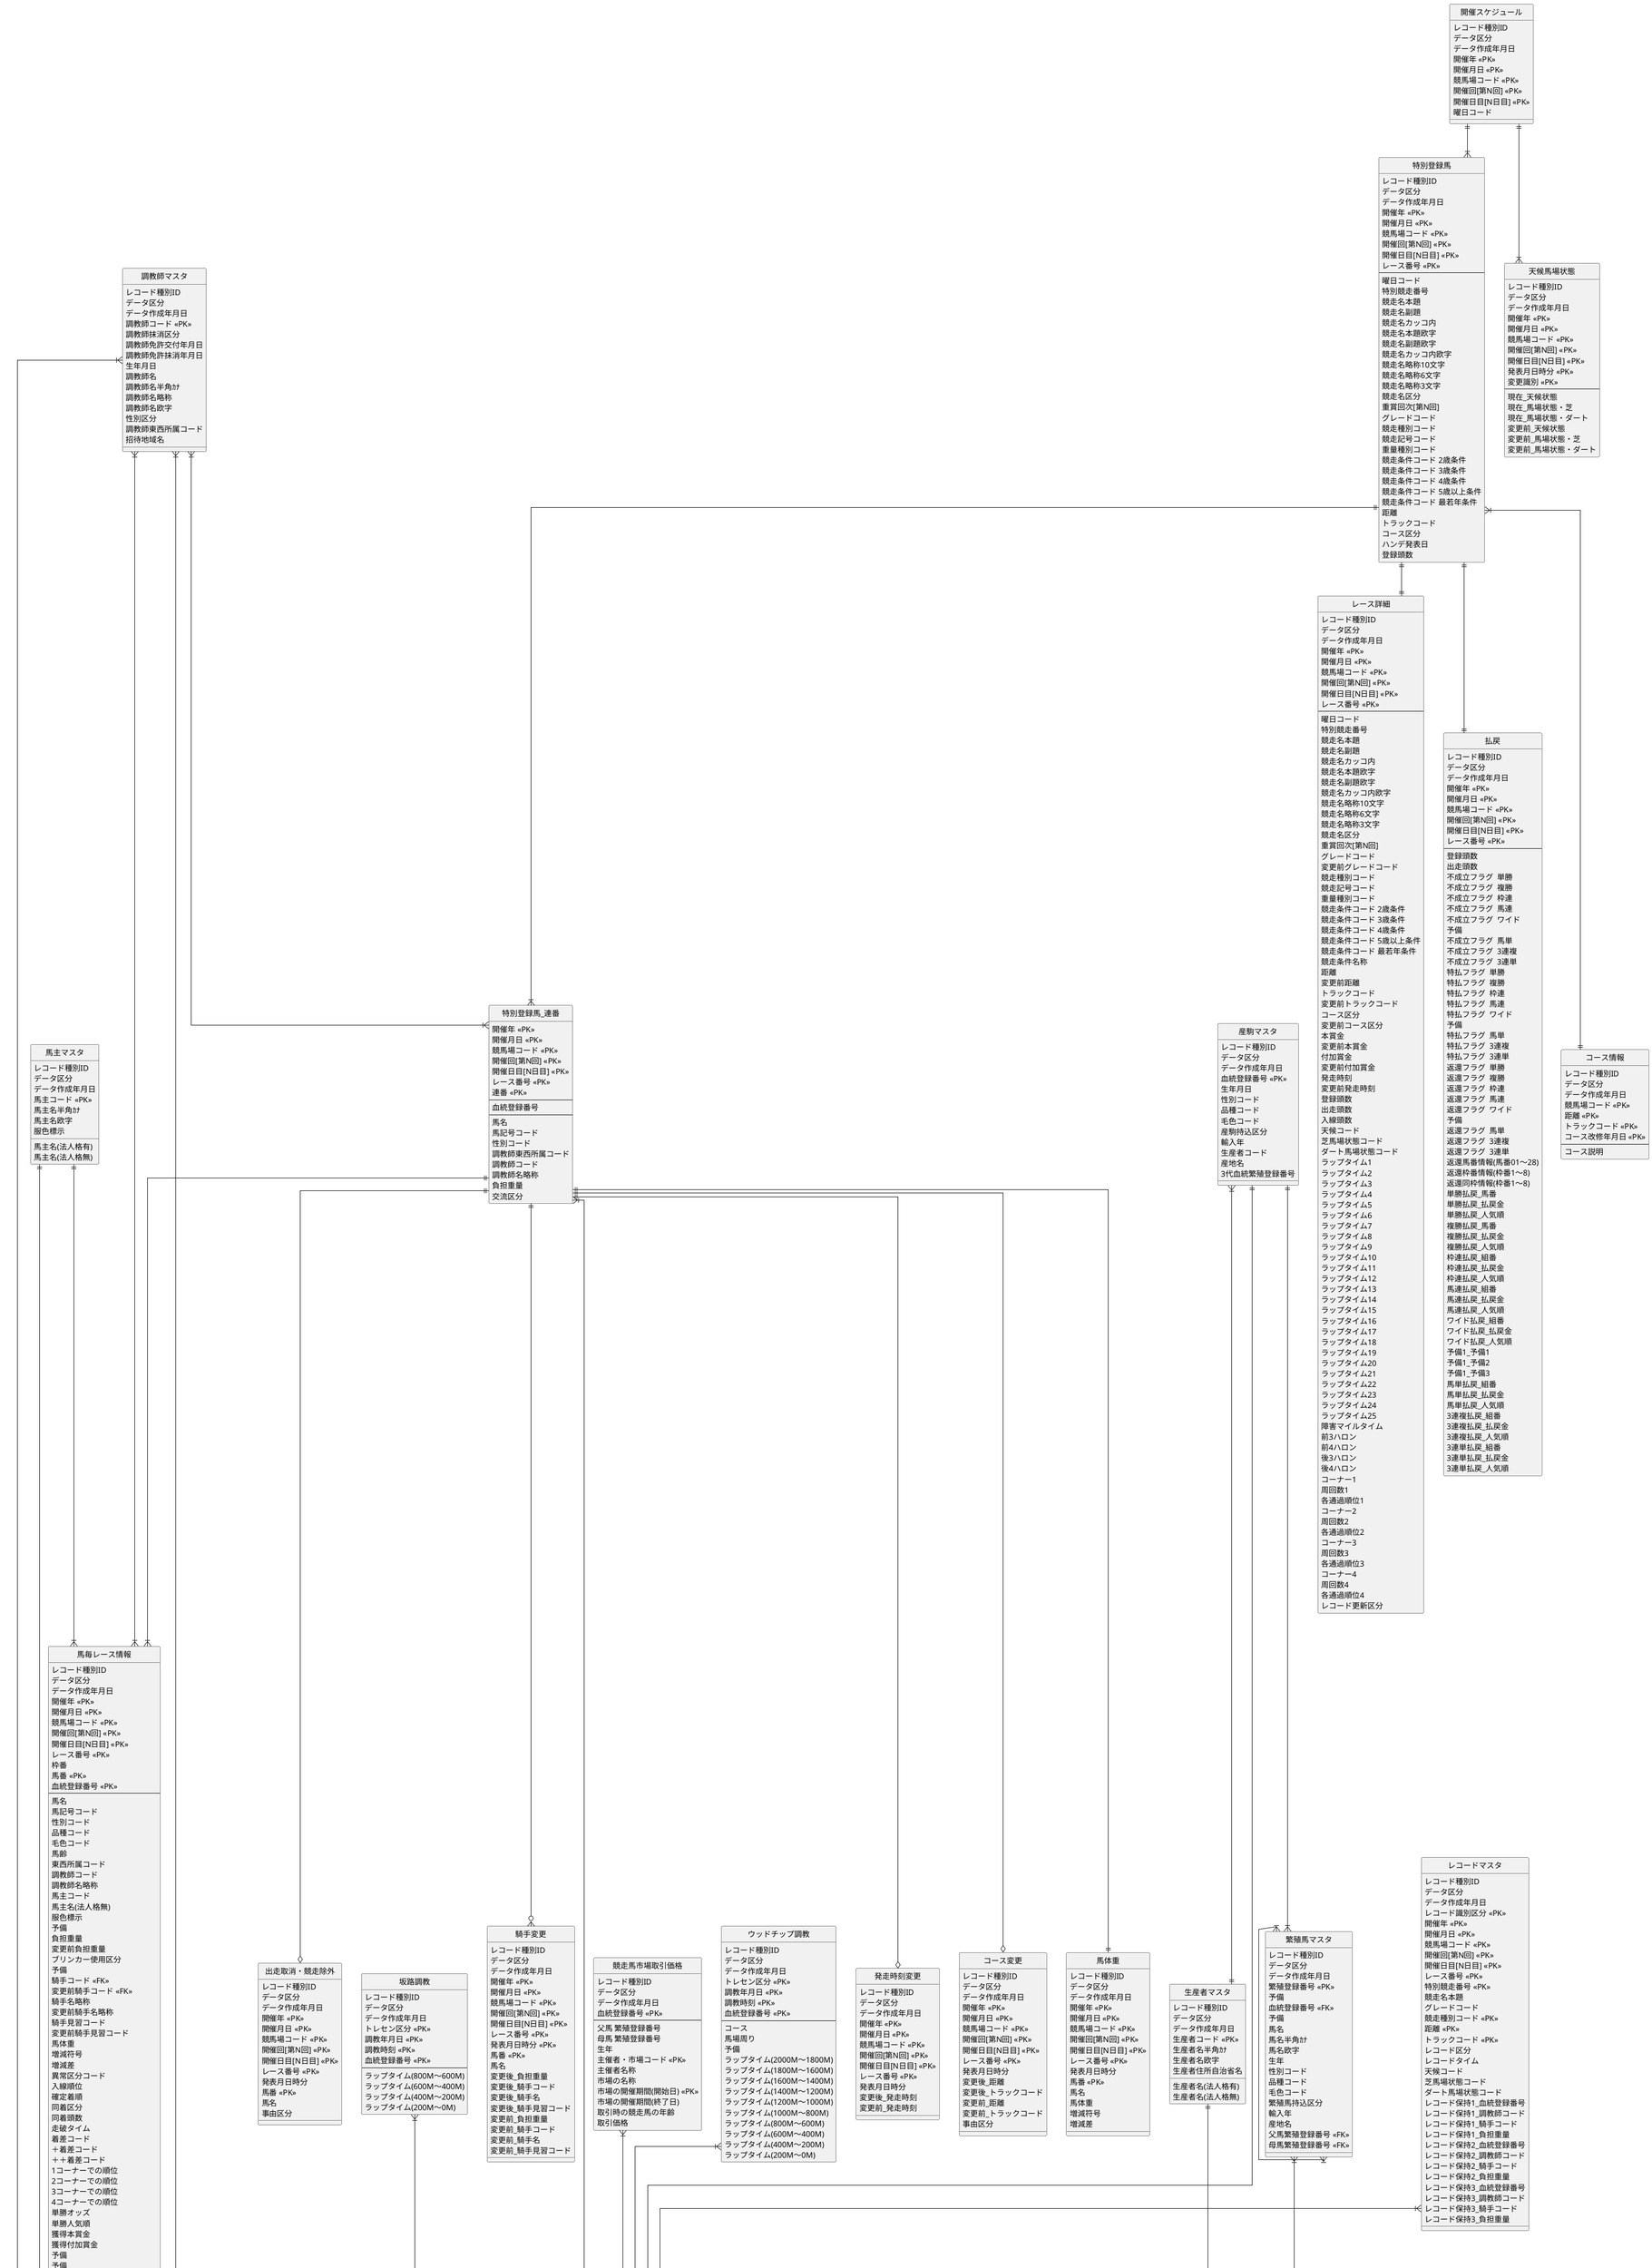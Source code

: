 @startuml jra-van-data

hide circle
skinparam linetype ortho

entity "特別登録馬" {
    レコード種別ID
    データ区分
    データ作成年月日
    開催年 <<PK>>
    開催月日 <<PK>>
    競馬場コード <<PK>>
    開催回[第N回] <<PK>>
    開催日目[N日目] <<PK>>
    レース番号 <<PK>>
    --
    曜日コード
    特別競走番号
    競走名本題
    競走名副題
    競走名カッコ内
    競走名本題欧字
    競走名副題欧字
    競走名カッコ内欧字
    競走名略称10文字
    競走名略称6文字
    競走名略称3文字
    競走名区分
    重賞回次[第N回]
    グレードコード
    競走種別コード
    競走記号コード
    重量種別コード
    競走条件コード 2歳条件
    競走条件コード 3歳条件
    競走条件コード 4歳条件
    競走条件コード 5歳以上条件
    競走条件コード 最若年条件
    距離
    トラックコード
    コース区分
    ハンデ発表日
    登録頭数
}

entity "特別登録馬_連番" {
    開催年 <<PK>>
    開催月日 <<PK>>
    競馬場コード <<PK>>
    開催回[第N回] <<PK>>
    開催日目[N日目] <<PK>>
    レース番号 <<PK>>
    連番 <<PK>>
    --
    血統登録番号
    --
    馬名
    馬記号コード
    性別コード
    調教師東西所属コード
    調教師コード
    調教師名略称
    負担重量
    交流区分
}

entity "レース詳細" {
    レコード種別ID
    データ区分
    データ作成年月日
    開催年 <<PK>>
    開催月日 <<PK>>
    競馬場コード <<PK>>
    開催回[第N回] <<PK>>
    開催日目[N日目] <<PK>>
    レース番号 <<PK>>
    --
    曜日コード
    特別競走番号
    競走名本題
    競走名副題
    競走名カッコ内
    競走名本題欧字
    競走名副題欧字
    競走名カッコ内欧字
    競走名略称10文字
    競走名略称6文字
    競走名略称3文字
    競走名区分
    重賞回次[第N回]
    グレードコード
    変更前グレードコード
    競走種別コード
    競走記号コード
    重量種別コード
    競走条件コード 2歳条件
    競走条件コード 3歳条件
    競走条件コード 4歳条件
    競走条件コード 5歳以上条件
    競走条件コード 最若年条件
    競走条件名称
    距離
    変更前距離
    トラックコード
    変更前トラックコード
    コース区分
    変更前コース区分
    本賞金
    変更前本賞金
    付加賞金
    変更前付加賞金
    発走時刻
    変更前発走時刻
    登録頭数
    出走頭数
    入線頭数
    天候コード
    芝馬場状態コード
    ダート馬場状態コード
    ラップタイム1
    ラップタイム2
    ラップタイム3
    ラップタイム4
    ラップタイム5
    ラップタイム6
    ラップタイム7
    ラップタイム8
    ラップタイム9
    ラップタイム10
    ラップタイム11
    ラップタイム12
    ラップタイム13
    ラップタイム14
    ラップタイム15
    ラップタイム16
    ラップタイム17
    ラップタイム18
    ラップタイム19
    ラップタイム20
    ラップタイム21
    ラップタイム22
    ラップタイム23
    ラップタイム24
    ラップタイム25
    障害マイルタイム
    前3ハロン
    前4ハロン
    後3ハロン
    後4ハロン
    コーナー1
    周回数1
    各通過順位1
    コーナー2
    周回数2
    各通過順位2
    コーナー3
    周回数3
    各通過順位3
    コーナー4
    周回数4
    各通過順位4
    レコード更新区分
}

entity "馬毎レース情報" {
    レコード種別ID
    データ区分
    データ作成年月日
    開催年 <<PK>>
    開催月日 <<PK>>
    競馬場コード <<PK>>
    開催回[第N回] <<PK>>
    開催日目[N日目] <<PK>>
    レース番号 <<PK>>
    枠番
    馬番 <<PK>>
    血統登録番号 <<PK>>
    --
    馬名
    馬記号コード
    性別コード
    品種コード
    毛色コード
    馬齢
    東西所属コード
    調教師コード
    調教師名略称
    馬主コード
    馬主名(法人格無)
    服色標示
    予備
    負担重量
    変更前負担重量
    ブリンカー使用区分
    予備
    騎手コード <<FK>>
    変更前騎手コード <<FK>>
    騎手名略称
    変更前騎手名略称
    騎手見習コード
    変更前騎手見習コード
    馬体重
    増減符号
    増減差
    異常区分コード
    入線順位
    確定着順
    同着区分
    同着頭数
    走破タイム
    着差コード
    ＋着差コード
    ＋＋着差コード
    1コーナーでの順位
    2コーナーでの順位
    3コーナーでの順位
    4コーナーでの順位
    単勝オッズ
    単勝人気順
    獲得本賞金
    獲得付加賞金
    予備
    予備
    後4ハロンタイム
    後3ハロンタイム
    1着馬相手馬_血統登録番号1
    1着馬相手馬_馬名1
    1着馬相手馬_血統登録番号2
    1着馬相手馬_馬名2
    1着馬相手馬_血統登録番号3
    1着馬相手馬_馬名3
    タイム差
    レコード更新区分
    マイニング区分
    マイニング予想走破タイム
    マイニング予想誤差(信頼度)＋
    マイニング予想誤差(信頼度)－
    マイニング予想順位
    今回レース脚質判定
}

entity "払戻" {
    レコード種別ID
    データ区分
    データ作成年月日
    開催年 <<PK>>
    開催月日 <<PK>>
    競馬場コード <<PK>>
    開催回[第N回] <<PK>>
    開催日目[N日目] <<PK>>
    レース番号 <<PK>>
    --
    登録頭数
    出走頭数
    不成立フラグ  単勝
    不成立フラグ  複勝
    不成立フラグ  枠連
    不成立フラグ  馬連
    不成立フラグ  ワイド
    予備
    不成立フラグ  馬単
    不成立フラグ  3連複
    不成立フラグ  3連単
    特払フラグ  単勝
    特払フラグ  複勝
    特払フラグ  枠連
    特払フラグ  馬連
    特払フラグ  ワイド
    予備
    特払フラグ  馬単
    特払フラグ  3連複
    特払フラグ  3連単
    返還フラグ  単勝
    返還フラグ  複勝
    返還フラグ  枠連
    返還フラグ  馬連
    返還フラグ  ワイド
    予備
    返還フラグ  馬単
    返還フラグ  3連複
    返還フラグ  3連単
    返還馬番情報(馬番01～28)
    返還枠番情報(枠番1～8)
    返還同枠情報(枠番1～8)
    単勝払戻_馬番
    単勝払戻_払戻金
    単勝払戻_人気順
    複勝払戻_馬番
    複勝払戻_払戻金
    複勝払戻_人気順
    枠連払戻_組番
    枠連払戻_払戻金
    枠連払戻_人気順
    馬連払戻_組番
    馬連払戻_払戻金
    馬連払戻_人気順
    ワイド払戻_組番
    ワイド払戻_払戻金
    ワイド払戻_人気順
    予備1_予備1
    予備1_予備2
    予備1_予備3
    馬単払戻_組番
    馬単払戻_払戻金
    馬単払戻_人気順
    3連複払戻_組番
    3連複払戻_払戻金
    3連複払戻_人気順
    3連単払戻_組番
    3連単払戻_払戻金
    3連単払戻_人気順
}

entity "競走馬マスタ" {
    レコード種別ID
    データ区分
    データ作成年月日
    血統登録番号 <<PK>>
    --
    競走馬抹消区分
    競走馬登録年月日
    競走馬抹消年月日
    生年月日
    馬名
    馬名半角ｶﾅ
    馬名欧字
    JRA施設在きゅうフラグ
    予備
    馬記号コード
    性別コード
    品種コード
    毛色コード
    繁殖登録番号_父 <<FK>>
    馬名_父
    繁殖登録番号_母 <<FK>>
    馬名_母
    繁殖登録番号_父父 <<FK>>
    馬名_父父
    繁殖登録番号_父母 <<FK>>
    馬名_父母
    繁殖登録番号_母父 <<FK>>
    馬名_母父
    繁殖登録番号_母母 <<FK>>
    馬名_母母
    繁殖登録番号_父父父 <<FK>>
    馬名_父父父
    繁殖登録番号_父父母 <<FK>>
    馬名_父父母
    繁殖登録番号_父母父 <<FK>>
    馬名_父母父
    繁殖登録番号_父母母 <<FK>>
    馬名_父母母
    繁殖登録番号_母父父 <<FK>>
    馬名_母父父
    繁殖登録番号_母父母 <<FK>>
    馬名_母父母
    繁殖登録番号_母母父 <<FK>>
    馬名_母母父
    繁殖登録番号_母母母 <<FK>>
    馬名_母母母
    東西所属コード
    調教師コード
    調教師名略称
    招待地域名
    生産者コード
    生産者名(法人格無)
    産地名
    馬主コード
    馬主名(法人格無)
    平地本賞金累計
    障害本賞金累計
    平地付加賞金累計
    障害付加賞金累計
    平地収得賞金累計
    障害収得賞金累計
    --
    総合着回数
    中央合計着回数
    <馬場別着回数>
    芝直・着回数
    芝右・着回数
    芝左・着回数
    ダ直・着回数
    ダ右・着回数
    ダ左・着回数
    障害・着回数
    <馬場状態別着回数>
    芝良・着回数
    芝稍・着回数
    芝重・着回数
    芝不・着回数
    ダ良・着回数
    ダ稍・着回数
    ダ重・着回数
    ダ不・着回数
    障良・着回数
    障稍・着回数
    障重・着回数
    障不・着回数
    <距離別着回数>
    芝16下・着回数
    芝22下・着回数
    芝22超・着回数
    ダ16下・着回数
    ダ22下・着回数
    ダ22超・着回数
    脚質傾向
    登録レース数
    レコード区切
}

entity "騎手マスタ" {
    レコード種別ID
    データ区分
    データ作成年月日
    騎手コード <<PK>>
    騎手抹消区分
    騎手免許交付年月日
    騎手免許抹消年月日
    生年月日
    騎手名
    予備
    騎手名半角ｶﾅ
    騎手名略称
    騎手名欧字
    性別区分
    騎乗資格コード
    騎手見習コード
    騎手東西所属コード
    招待地域名
    所属調教師コード
    所属調教師名略称
}

entity "調教師マスタ" {
    レコード種別ID
    データ区分
    データ作成年月日
    調教師コード <<PK>>
    調教師抹消区分
    調教師免許交付年月日
    調教師免許抹消年月日
    生年月日
    調教師名
    調教師名半角ｶﾅ
    調教師名略称
    調教師名欧字
    性別区分
    調教師東西所属コード
    招待地域名
}

entity "生産者マスタ" {
    レコード種別ID
    データ区分
    データ作成年月日
    生産者コード <<PK>>
    生産者名(法人格有)
    生産者名(法人格無)
    生産者名半角ｶﾅ
    生産者名欧字
    生産者住所自治省名
}

entity "馬主マスタ" {
    レコード種別ID
    データ区分
    データ作成年月日
    馬主コード <<PK>>
    馬主名(法人格有)
    馬主名(法人格無)
    馬主名半角ｶﾅ
    馬主名欧字
    服色標示
}

entity "繁殖馬マスタ" {
    レコード種別ID
    データ区分
    データ作成年月日
    繁殖登録番号 <<PK>>
    予備
    血統登録番号 <<FK>>
    予備
    馬名
    馬名半角ｶﾅ
    馬名欧字
    生年
    性別コード
    品種コード
    毛色コード
    繁殖馬持込区分
    輸入年
    産地名
    父馬繁殖登録番号 <<FK>>
    母馬繁殖登録番号 <<FK>>
}

entity "産駒マスタ" {
    レコード種別ID
    データ区分
    データ作成年月日
    血統登録番号 <<PK>>
    生年月日
    性別コード
    品種コード
    毛色コード
    産駒持込区分
    輸入年
    生産者コード
    産地名
    3代血統繁殖登録番号
}

entity "レコードマスタ" {
    レコード種別ID
    データ区分
    データ作成年月日
    レコード識別区分 <<PK>>
    開催年 <<PK>>
    開催月日 <<PK>>
    競馬場コード <<PK>>
    開催回[第N回] <<PK>>
    開催日目[N日目] <<PK>>
    レース番号 <<PK>>
    特別競走番号 <<PK>>
    競走名本題
    グレードコード
    競走種別コード <<PK>>
    距離 <<PK>>
    トラックコード <<PK>>
    レコード区分
    レコードタイム
    天候コード
    芝馬場状態コード
    ダート馬場状態コード
    レコード保持1_血統登録番号
    レコード保持1_調教師コード
    レコード保持1_騎手コード
    レコード保持1_負担重量
    レコード保持2_血統登録番号
    レコード保持2_調教師コード
    レコード保持2_騎手コード
    レコード保持2_負担重量
    レコード保持3_血統登録番号
    レコード保持3_調教師コード
    レコード保持3_騎手コード
    レコード保持3_負担重量
}

entity "坂路調教" {
    レコード種別ID
    データ区分
    データ作成年月日
    トレセン区分 <<PK>>
    調教年月日 <<PK>>
    調教時刻 <<PK>>
    血統登録番号 <<PK>>
    --
    ラップタイム(800M～600M)
    ラップタイム(600M～400M)
    ラップタイム(400M～200M)
    ラップタイム(200M～0M)
}

entity "競走馬市場取引価格" {
    レコード種別ID
    データ区分
    データ作成年月日
    血統登録番号 <<PK>>
    --
    父馬 繁殖登録番号
    母馬 繁殖登録番号
    生年
    主催者・市場コード <<PK>>
    主催者名称
    市場の名称
    市場の開催期間(開始日) <<PK>>
    市場の開催期間(終了日)
    取引時の競走馬の年齢
    取引価格
}

entity "開催スケジュール" {
    レコード種別ID
    データ区分
    データ作成年月日
    開催年 <<PK>>
    開催月日 <<PK>>
    競馬場コード <<PK>>
    開催回[第N回] <<PK>>
    開催日目[N日目] <<PK>>
    曜日コード
}

entity "コース情報" {
    レコード種別ID
    データ区分
    データ作成年月日
    競馬場コード <<PK>>
    距離 <<PK>>
    トラックコード <<PK>>
    コース改修年月日 <<PK>>
    --
    コース説明
}

entity "ウッドチップ調教" {
    レコード種別ID
    データ区分
    データ作成年月日
    トレセン区分 <<PK>>
    調教年月日 <<PK>>
    調教時刻 <<PK>>
    血統登録番号 <<PK>>
    ---
    コース
    馬場周り
    予備
    ラップタイム(2000M～1800M)
    ラップタイム(1800M～1600M)
    ラップタイム(1600M～1400M)
    ラップタイム(1400M～1200M)
    ラップタイム(1200M～1000M)
    ラップタイム(1000M～800M)
    ラップタイム(800M～600M)
    ラップタイム(600M～400M)
    ラップタイム(400M～200M)
    ラップタイム(200M～0M)
}

entity "馬体重" {
    レコード種別ID
    データ区分
    データ作成年月日
    開催年 <<PK>>
    開催月日 <<PK>>
    競馬場コード <<PK>>
    開催回[第N回] <<PK>>
    開催日目[N日目] <<PK>>
    レース番号 <<PK>>
    発表月日時分
    馬番 <<PK>>
    馬名
    馬体重
    増減符号
    増減差
}

entity "天候馬場状態" {
    レコード種別ID
    データ区分
    データ作成年月日
    開催年 <<PK>>
    開催月日 <<PK>>
    競馬場コード <<PK>>
    開催回[第N回] <<PK>>
    開催日目[N日目] <<PK>>
    発表月日時分 <<PK>>
    変更識別 <<PK>>
    --
    現在_天候状態
    現在_馬場状態・芝
    現在_馬場状態・ダート
    変更前_天候状態
    変更前_馬場状態・芝
    変更前_馬場状態・ダート
}

entity "出走取消・競走除外" {
    レコード種別ID
    データ区分
    データ作成年月日
    開催年 <<PK>>
    開催月日 <<PK>>
    競馬場コード <<PK>>
    開催回[第N回] <<PK>>
    開催日目[N日目] <<PK>>
    レース番号 <<PK>>
    発表月日時分
    馬番 <<PK>>
    馬名
    事由区分
}

entity "騎手変更" {
    レコード種別ID
    データ区分
    データ作成年月日
    開催年 <<PK>>
    開催月日 <<PK>>
    競馬場コード <<PK>>
    開催回[第N回] <<PK>>
    開催日目[N日目] <<PK>>
    レース番号 <<PK>>
    発表月日時分 <<PK>>
    馬番 <<PK>>
    馬名
    変更後_負担重量
    変更後_騎手コード
    変更後_騎手名
    変更後_騎手見習コード
    変更前_負担重量
    変更前_騎手コード
    変更前_騎手名
    変更前_騎手見習コード
}

entity "発走時刻変更" {
    レコード種別ID
    データ区分
    データ作成年月日
    開催年 <<PK>>
    開催月日 <<PK>>
    競馬場コード <<PK>>
    開催回[第N回] <<PK>>
    開催日目[N日目] <<PK>>
    レース番号 <<PK>>
    発表月日時分
    変更後_発走時刻
    変更前_発走時刻
}

entity "コース変更" {
    レコード種別ID
    データ区分
    データ作成年月日
    開催年 <<PK>>
    開催月日 <<PK>>
    競馬場コード <<PK>>
    開催回[第N回] <<PK>>
    開催日目[N日目] <<PK>>
    レース番号 <<PK>>
    発表月日時分
    変更後_距離
    変更後_トラックコード
    変更前_距離
    変更前_トラックコード
    事由区分
}


"特別登録馬" ||--|{ "特別登録馬_連番"
"特別登録馬" ||--|| "レース詳細"
"特別登録馬_連番" ||--|{ "馬毎レース情報"
"特別登録馬" ||--|| "払戻"
"特別登録馬_連番" }|--||"競走馬マスタ"
"馬毎レース情報" }|--||"競走馬マスタ"
"馬毎レース情報" }|--|{ "騎手マスタ"
"調教師マスタ" }|--|{ "特別登録馬_連番"
"調教師マスタ" }|--|{ "馬毎レース情報"
"調教師マスタ" }|--|{ "競走馬マスタ"
"調教師マスタ" }|--|{ "騎手マスタ"
"生産者マスタ" ||--|{ "競走馬マスタ"
"馬主マスタ" ||--|{ "競走馬マスタ"
"馬主マスタ" ||--|{ "馬毎レース情報"
"繁殖馬マスタ" }|--|{ "競走馬マスタ"
"繁殖馬マスタ" }|--|{ "繁殖馬マスタ"
"産駒マスタ" ||--|| "競走馬マスタ"
"産駒マスタ" }|--|| "生産者マスタ"
"産駒マスタ" ||--|{ "繁殖馬マスタ"
"レコードマスタ" }|--|{ "競走馬マスタ"
"坂路調教" }|--|{ "競走馬マスタ"
"競走馬市場取引価格" }|--|{ "競走馬マスタ"
"特別登録馬" }|--|| "コース情報"
"ウッドチップ調教" }|--|{ "競走馬マスタ"
"特別登録馬_連番" ||--|| "馬体重"
"開催スケジュール" ||--|{ "特別登録馬"
"開催スケジュール" ||--|{ "天候馬場状態"
"特別登録馬_連番" ||--o "出走取消・競走除外"
"特別登録馬_連番" ||--o{ "騎手変更"
"特別登録馬_連番" ||--o "発走時刻変更"
"特別登録馬_連番" ||--o "コース変更"


@enduml

